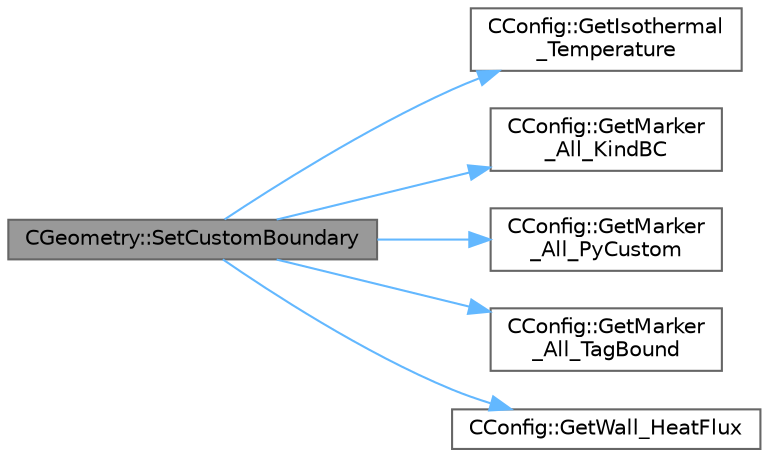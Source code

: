 digraph "CGeometry::SetCustomBoundary"
{
 // LATEX_PDF_SIZE
  bgcolor="transparent";
  edge [fontname=Helvetica,fontsize=10,labelfontname=Helvetica,labelfontsize=10];
  node [fontname=Helvetica,fontsize=10,shape=box,height=0.2,width=0.4];
  rankdir="LR";
  Node1 [id="Node000001",label="CGeometry::SetCustomBoundary",height=0.2,width=0.4,color="gray40", fillcolor="grey60", style="filled", fontcolor="black",tooltip="Set the data containers for customized boundary conditions."];
  Node1 -> Node2 [id="edge1_Node000001_Node000002",color="steelblue1",style="solid",tooltip=" "];
  Node2 [id="Node000002",label="CConfig::GetIsothermal\l_Temperature",height=0.2,width=0.4,color="grey40", fillcolor="white", style="filled",URL="$classCConfig.html#aad944681c909f30b1c07155cd9c832c0",tooltip="Get the wall temperature (static) at an isothermal boundary."];
  Node1 -> Node3 [id="edge2_Node000001_Node000003",color="steelblue1",style="solid",tooltip=" "];
  Node3 [id="Node000003",label="CConfig::GetMarker\l_All_KindBC",height=0.2,width=0.4,color="grey40", fillcolor="white", style="filled",URL="$classCConfig.html#ae003cd8f406eaaa91849a774c9a20730",tooltip="Get the kind of boundary for each marker."];
  Node1 -> Node4 [id="edge3_Node000001_Node000004",color="steelblue1",style="solid",tooltip=" "];
  Node4 [id="Node000004",label="CConfig::GetMarker\l_All_PyCustom",height=0.2,width=0.4,color="grey40", fillcolor="white", style="filled",URL="$classCConfig.html#acf8910da77f327b190e1a37211a23f10",tooltip="Get the Python customization for a marker val_marker."];
  Node1 -> Node5 [id="edge4_Node000001_Node000005",color="steelblue1",style="solid",tooltip=" "];
  Node5 [id="Node000005",label="CConfig::GetMarker\l_All_TagBound",height=0.2,width=0.4,color="grey40", fillcolor="white", style="filled",URL="$classCConfig.html#ab8c9c1f45950a29355be4ff357049440",tooltip="Get the index of the surface defined in the geometry file."];
  Node1 -> Node6 [id="edge5_Node000001_Node000006",color="steelblue1",style="solid",tooltip=" "];
  Node6 [id="Node000006",label="CConfig::GetWall_HeatFlux",height=0.2,width=0.4,color="grey40", fillcolor="white", style="filled",URL="$classCConfig.html#a9c0d647f573e7e4404db808f3bbc2012",tooltip="Get the wall heat flux on a constant heat flux boundary."];
}

